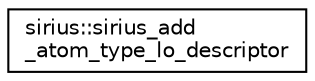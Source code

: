 digraph "Graphical Class Hierarchy"
{
 // INTERACTIVE_SVG=YES
  edge [fontname="Helvetica",fontsize="10",labelfontname="Helvetica",labelfontsize="10"];
  node [fontname="Helvetica",fontsize="10",shape=record];
  rankdir="LR";
  Node1 [label="sirius::sirius_add\l_atom_type_lo_descriptor",height=0.2,width=0.4,color="black", fillcolor="white", style="filled",URL="$interfacesirius_1_1sirius__add__atom__type__lo__descriptor.html"];
}
